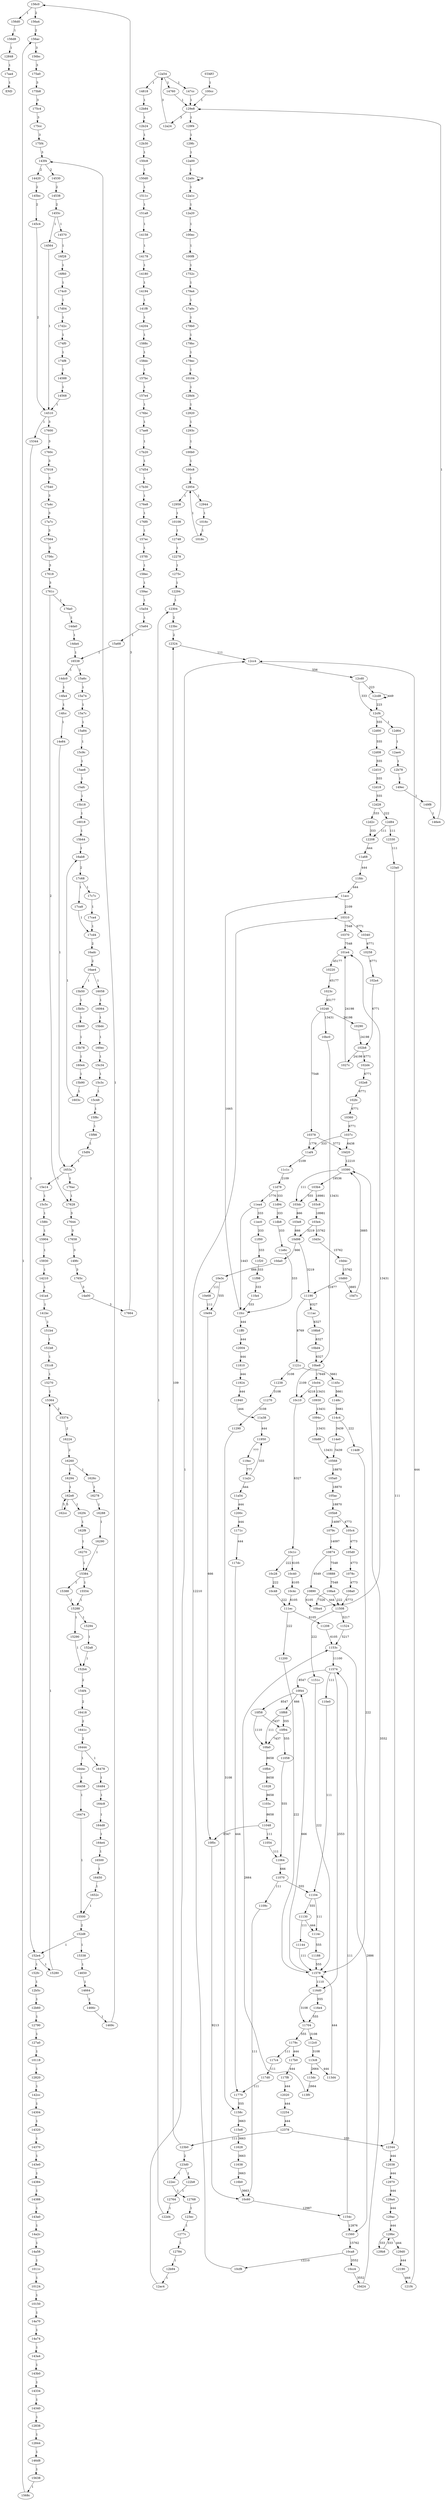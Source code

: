 digraph RAIL_CFG {
"17aa4" -> "END" [label="1"];
"12848" -> "17aa4" [label="1"];
"156c0" -> "156d0" [label="1"];
"176ac" -> "17628" [label="1"];
"1653c" -> "176ac" [label="1"];
"14e84" -> "1653c" [label="1"];
"14fcc" -> "14e84" [label="1"];
"14dc0" -> "14fa4" [label="1"];
"176a0" -> "14da0" [label="1"];
"1761c" -> "176a0" [label="1"];
"156c0" -> "156a4" [label="2"];
"14a00" -> "17664" [label="3"];
"1765c" -> "14a00" [label="3"];
"156d8" -> "12848" [label="1"];
"149fc" -> "1765c" [label="3"];
"17644" -> "17658" [label="3"];
"1761c" -> "17628" [label="2"];
"17618" -> "1761c" [label="3"];
"1756c" -> "17618" [label="3"];
"17a7c" -> "17564" [label="3"];
"17a4c" -> "17a7c" [label="3"];
"17540" -> "17a4c" [label="3"];
"17018" -> "17540" [label="3"];
"17600" -> "1760c" [label="3"];
"145c4" -> "14510" [label="2"];
"145bc" -> "145c4" [label="2"];
"14420" -> "145bc" [label="2"];
"175f4" -> "143f4" [label="3"];
"175cc" -> "175f4" [label="3"];
"175c4" -> "175cc" [label="3"];
"175b8" -> "175c4" [label="3"];
"156bc" -> "175a0" [label="3"];
"156ac" -> "156bc" [label="3"];
"1568c" -> "156ac" [label="1"];
"15638" -> "1568c" [label="1"];
"12844" -> "146d8" [label="1"];
"12838" -> "12844" [label="1"];
"14340" -> "12838" [label="1"];
"10150" -> "14a70" [label="1"];
"10124" -> "10150" [label="1"];
"1011c" -> "10124" [label="1"];
"14a2c" -> "14a58" [label="1"];
"143a0" -> "14a2c" [label="1"];
"14304" -> "14320" [label="1"];
"12820" -> "142cc" [label="1"];
"10118" -> "12820" [label="1"];
"127a0" -> "10118" [label="1"];
"12790" -> "127a0" [label="1"];
"12b5c" -> "12b60" [label="1"];
"175a0" -> "175b8" [label="3"];
"152fc" -> "12b5c" [label="1"];
"152e4" -> "152fc" [label="1"];
"14588" -> "14568" [label="1"];
"174f0" -> "174f8" [label="1"];
"17d04" -> "17d2c" [label="1"];
"16f28" -> "16f60" [label="1"];
"14570" -> "16f28" [label="1"];
"1455c" -> "14570" [label="1"];
"14538" -> "1455c" [label="2"];
"1469c" -> "143f4" [label="1"];
"1466c" -> "1469c" [label="1"];
"152d8" -> "15338" [label="1"];
"16458" -> "16474" [label="1"];
"16444" -> "1644c" [label="1"];
"14a70" -> "14a74" [label="1"];
"152a8" -> "152b4" [label="1"];
"15294" -> "152a8" [label="1"];
"15388" -> "15288" [label="1"];
"15384" -> "15388" [label="1"];
"1626c" -> "16278" [label="1"];
"152d8" -> "152e4" [label="1"];
"16450" -> "1652c" [label="1"];
"16500" -> "16450" [label="1"];
"15338" -> "14650" [label="1"];
"164e4" -> "16500" [label="1"];
"143f4" -> "14420" [label="2"];
"143a4" -> "143b0" [label="1"];
"11104" -> "1114c" [label="111"];
"11104" -> "11130" [label="555"];
"16260" -> "1626c" [label="1"];
"11070" -> "11104" [label="555"];
"123b0" -> "12324" [label="109"];
"15288" -> "15294" [label="1"];
"10f94" -> "11058" [label="555"];
"11578" -> "10f44" [label="666"];
"11940" -> "11a38" [label="444"];
"10874" -> "10888" [label="7548"];
"11048" -> "10f0c" [label="8547"];
"15c34" -> "15c3c" [label="1"];
"16288" -> "16290" [label="1"];
"1103c" -> "11048" [label="8658"];
"11028" -> "1103c" [label="8658"];
"12038" -> "12970" [label="444"];
"10f68" -> "10f94" [label="555"];
"1037c" -> "10d20" [label="6438"];
"11704" -> "112c0" [label="3108"];
"116d0" -> "11704" [label="3108"];
"1153c" -> "11574" [label="11100"];
"100b0" -> "100c8" [label="1"];
"14530" -> "14538" [label="2"];
"105ac" -> "105b8" [label="18870"];
"114c4" -> "114e0" [label="5439"];
"10c60" -> "1154c" [label="12987"];
"11e6c" -> "11fcc" [label="333"];
"15b78" -> "160e4" [label="1"];
"1148c" -> "114c4" [label="5661"];
"12a0c" -> "12a0c" [label="9"];
"12784" -> "12b94" [label="1"];
"12a54" -> "14818" [label="1"];
"1151c" -> "11578" [label="222"];
"10d98" -> "11190" [label="3219"];
"14180" -> "14194" [label="1"];
"17658" -> "149fc" [label="3"];
"10e3c" -> "10e68" [label="111"];
"12b94" -> "12ac4" [label="1"];
"16270" -> "15384" [label="1"];
"10d20" -> "10390" [label="12210"];
"1114c" -> "11188" [label="555"];
"112c0" -> "113c8" [label="3108"];
"14384" -> "14388" [label="1"];
"12ac4" -> "12cc4" [label="1"];
"103e4" -> "10d98" [label="3219"];
"10d60" -> "11190" [label="11877"];
"121f4" -> "12cc4" [label="444"];
"10e3c" -> "10e94" [label="555"];
"152e4" -> "15280" [label="1"];
"11508" -> "1151c" [label="222"];
"14da0" -> "14da4" [label="1"];
"14a58" -> "1011c" [label="1"];
"10d7c" -> "10390" [label="3885"];
"164d8" -> "164e4" [label="1"];
"12d84" -> "12330" [label="111"];
"102b8" -> "1027c" [label="24198"];
"113c8" -> "113d4" [label="444"];
"14564" -> "14510" [label="1"];
"179b0" -> "179bc" [label="1"];
"146d8" -> "15638" [label="1"];
"10d60" -> "10d7c" [label="3885"];
"16538" -> "14dc0" [label="1"];
"14204" -> "1588c" [label="1"];
"103e4" -> "10d3c" [label="15762"];
"10568" -> "105a0" [label="18870"];
"103e8" -> "10d98" [label="666"];
"12294" -> "12304" [label="1"];
"102d4" -> "102e8" [label="6771"];
"103b4" -> "103c8" [label="18981"];
"129ac" -> "129bc" [label="444"];
"10c10" -> "10c1c" [label="6327"];
"10f44" -> "10f58" [label="8547"];
"11f00" -> "11f20" [label="333"];
"1018c" -> "12954" [label="1"];
"174c0" -> "17d04" [label="1"];
"116b0" -> "10c60" [label="3663"];
"123ec" -> "1277c" [label="1"];
"113c8" -> "113dc" [label="2664"];
"10fb4" -> "11028" [label="8658"];
"15f8c" -> "15f98" [label="1"];
"11270" -> "11290" [label="3108"];
"11508" -> "11524" [label="5217"];
"113f0" -> "1153c" [label="2664"];
"15a68" -> "16538" [label="1"];
"11638" -> "116b0" [label="3663"];
"1158c" -> "115e8" [label="3663"];
"1079c" -> "10874" [label="14097"];
"117dc" -> "11770" [label="444"];
"15b18" -> "16018" [label="1"];
"117d0" -> "11770" [label="111"];
"10f94" -> "10fa0" [label="7437"];
"11704" -> "1179c" [label="555"];
"10390" -> "103b4" [label="19536"];
"11190" -> "111ac" [label="6327"];
"11290" -> "1158c" [label="3108"];
"11a54" -> "1200c" [label="444"];
"11064" -> "11070" [label="666"];
"16478" -> "16484" [label="1"];
"11a2c" -> "11950" [label="333"];
"129f4" -> "129fc" [label="1"];
"12d08" -> "12d10" [label="555"];
"12cd8" -> "12cf4" [label="223"];
"12954" -> "12958" [label="1"];
"129fc" -> "12a00" [label="1"];
"122d4" -> "12304" [label="1"];
"149f8" -> "146e4" [label="1"];
"129b8" -> "129bc" [label="333"];
"1153c" -> "11560" [label="2886"];
"174f8" -> "14588" [label="1"];
"10310" -> "10370" [label="7548"];
"14664" -> "1466c" [label="1"];
"12324" -> "12cc4" [label="111"];
"11f20" -> "11f98" [label="333"];
"1760c" -> "17018" [label="3"];
"12020" -> "12254" [label="444"];
"179a4" -> "17a0c" [label="1"];
"11a68" -> "11fdc" [label="444"];
"12958" -> "10108" [label="1"];
"12b78" -> "149ec" [label="1"];
"114e0" -> "10568" [label="5439"];
"1121c" -> "1145c" [label="5661"];
"10cf8" -> "10310" [label="12210"];
"100c8" -> "12954" [label="1"];
"16018" -> "15b44" [label="1"];
"1016c" -> "1018c" [label="1"];
"12d18" -> "12d28" [label="555"];
"15b90" -> "1603c" [label="1"];
"129bc" -> "129d0" [label="444"];
"12cd8" -> "12cd8" [label="449"];
"11208" -> "1153c" [label="6105"];
"15b60" -> "15b78" [label="1"];
"10890" -> "10ba4" [label="6105"];
"10378" -> "10d20" [label="5772"];
"11048" -> "11054" [label="111"];
"11d78" -> "11ea4" [label="1776"];
"179bc" -> "179ec" [label="1"];
"119ec" -> "11a2c" [label="777"];
"11628" -> "11638" [label="3663"];
"1200c" -> "1171c" [label="444"];
"1154c" -> "11574" [label="111"];
"164c8" -> "164d8" [label="1"];
"141f8" -> "14204" [label="1"];
"10d4c" -> "10d60" [label="15762"];
"12d2c" -> "12208" [label="333"];
"105b8" -> "1079c" [label="14097"];
"11200" -> "11578" [label="222"];
"1154c" -> "11560" [label="12876"];
"12920" -> "1293c" [label="1"];
"12330" -> "123a0" [label="111"];
"11238" -> "11270" [label="3108"];
"102fc" -> "10360" [label="6771"];
"156a4" -> "156ac" [label="2"];
"116d0" -> "116e4" [label="555"];
"15b5c" -> "15b60" [label="1"];
"11950" -> "119ec" [label="777"];
"11a2c" -> "11a54" [label="444"];
"108a4" -> "11508" [label="222"];
"12d28" -> "12d84" [label="222"];
"14a74" -> "143a4" [label="1"];
"11924" -> "11940" [label="444"];
"12d00" -> "12d08" [label="555"];
"10f58" -> "10f94" [label="7437"];
"113d4" -> "11578" [label="444"];
"11574" -> "116d0" [label="2553"];
"1293c" -> "100b0" [label="1"];
"17d2c" -> "174f0" [label="1"];
"11560" -> "10ca8" [label="15762"];
"10930" -> "1094c" [label="13431"];
"14370" -> "143e0" [label="1"];
"10390" -> "103dc" [label="111"];
"1145c" -> "1148c" [label="5661"];
"10104" -> "128d4" [label="1"];
"103dc" -> "103e8" [label="666"];
"10874" -> "10890" [label="6549"];
"129e8" -> "129f4" [label="1"];
"12278" -> "1275c" [label="1"];
"12304" -> "123bc" [label="2"];
"11524" -> "1153c" [label="5217"];
"12d84" -> "12208" [label="111"];
"11054" -> "11064" [label="111"];
"10890" -> "11508" [label="444"];
"176e8" -> "176f0" [label="1"];
"12208" -> "11a68" [label="444"];
"1644c" -> "16458" [label="1"];
"12954" -> "12944" [label="1"];
"162e8" -> "162f4" [label="1"];
"100f8" -> "1752c" [label="1"];
"1455c" -> "14564" [label="1"];
"15364" -> "15374" [label="2"];
"11130" -> "1114c" [label="444"];
"17a0c" -> "179b0" [label="1"];
"1023c" -> "10248" [label="45177"];
"12004" -> "11810" [label="444"];
"179ec" -> "10104" [label="1"];
"10360" -> "1037c" [label="6771"];
"11d94" -> "11db8" [label="333"];
"151b4" -> "151b8" [label="1"];
"12764" -> "122d4" [label="1"];
"15a54" -> "15a64" [label="1"];
"10fa0" -> "10fb4" [label="8658"];
"123a0" -> "12344" [label="111"];
"12344" -> "12038" [label="444"];
"12a1c" -> "12a20" [label="1"];
"1275c" -> "12294" [label="1"];
"11770" -> "1158c" [label="555"];
"12970" -> "129a4" [label="444"];
"10c04" -> "10930" [label="13431"];
"129bc" -> "129b8" [label="333"];
"162e8" -> "162cc" [label="5"];
"129d0" -> "12190" [label="444"];
"15df4" -> "1653c" [label="1"];
"141a4" -> "141bc" [label="1"];
"14388" -> "143a0" [label="1"];
"117b0" -> "117f8" [label="444"];
"11ff0" -> "12004" [label="444"];
"10d3c" -> "10d4c" [label="15762"];
"10370" -> "101e4" [label="7548"];
"1652c" -> "15500" [label="1"];
"10c04" -> "10c10" [label="4218"];
"129a4" -> "129ac" [label="444"];
"100ec" -> "100f8" [label="1"];
"16ab8" -> "17c68" [label="2"];
"11fdc" -> "11acc" [label="444"];
"11acc" -> "10310" [label="2109"];
"10f58" -> "10fa0" [label="1110"];
"12944" -> "1016c" [label="1"];
"103b4" -> "103dc" [label="555"];
"1171c" -> "117dc" [label="444"];
"14510" -> "17600" [label="3"];
"15b50" -> "15b5c" [label="1"];
"14568" -> "14510" [label="1"];
"12a54" -> "14760" [label="1"];
"17ca4" -> "17cd4" [label="1"];
"156d0" -> "156d8" [label="1"];
"105a0" -> "105ac" [label="18870"];
"12378" -> "12344" [label="333"];
"11190" -> "1121c" [label="8769"];
"12a00" -> "12a0c" [label="1"];
"128d4" -> "12920" [label="1"];
"10d98" -> "10da0" [label="666"];
"10378" -> "11af4" [label="1776"];
"11fcc" -> "11acc" [label="1665"];
"143e0" -> "14384" [label="1"];
"11fcc" -> "11ff0" [label="444"];
"1121c" -> "11238" [label="3108"];
"10f44" -> "10f68" [label="666"];
"12cf4" -> "12d00" [label="555"];
"15500" -> "152d8" [label="2"];
"11ea4" -> "11ec0" [label="333"];
"11188" -> "11578" [label="555"];
"15374" -> "16224" [label="2"];
"11db8" -> "11e6c" [label="333"];
"17664" -> "156c0" [label="3"];
"11ec0" -> "11f00" [label="333"];
"12cc4" -> "12cd0" [label="556"];
"11810" -> "11924" [label="444"];
"17cd4" -> "16adc" [label="2"];
"10da0" -> "10e3c" [label="666"];
"1109c" -> "10c60" [label="111"];
"14210" -> "141a4" [label="1"];
"117f8" -> "12020" [label="444"];
"12d64" -> "12ae4" [label="1"];
"12254" -> "12378" [label="444"];
"12d28" -> "12d2c" [label="333"];
"10c48" -> "111ec" [label="222"];
"11130" -> "11144" [label="111"];
"11144" -> "11578" [label="111"];
"16278" -> "16288" [label="1"];
"149ec" -> "149f8" [label="1"];
"1179c" -> "117c4" [label="111"];
"105b8" -> "105c4" [label="4773"];
"12b60" -> "12790" [label="1"];
"159ac" -> "15a54" [label="1"];
"15344" -> "152e4" [label="1"];
"15280" -> "15364" [label="1"];
"11a38" -> "11950" [label="444"];
"16484" -> "164c8" [label="1"];
"105c4" -> "105d0" [label="4773"];
"10cc4" -> "10d24" [label="3552"];
"11af4" -> "11c1c" [label="2109"];
"108a0" -> "11508" [label="4773"];
"114c4" -> "114d8" [label="222"];
"123d0" -> "122ec" [label="1"];
"154f4" -> "16418" [label="2"];
"10d24" -> "10390" [label="3552"];
"115e8" -> "11628" [label="3663"];
"114d8" -> "11578" [label="222"];
"113dc" -> "113f0" [label="2664"];
"10310" -> "10340" [label="6771"];
"10108" -> "12748" [label="1"];
"10340" -> "10258" [label="6771"];
"117c4" -> "117d0" [label="111"];
"105d0" -> "1078c" [label="4773"];
"15ae8" -> "15afc" [label="1"];
"10258" -> "102a4" [label="6771"];
"176f0" -> "157ec" [label="1"];
"15afc" -> "15b18" [label="1"];
"1027c" -> "101e4" [label="24198"];
"16290" -> "15384" [label="1"];
"15b44" -> "16ab8" [label="1"];
"143b0" -> "14334" [label="1"];
"10248" -> "10290" [label="24198"];
"116e4" -> "11704" [label="555"];
"10290" -> "102b8" [label="24198"];
"102e8" -> "102fc" [label="6771"];
"1037c" -> "11af4" [label="333"];
"12a20" -> "100ec" [label="1"];
"10e68" -> "10e94" [label="111"];
"10ca8" -> "10cc4" [label="3552"];
"111ac" -> "108b8" [label="6327"];
"108b8" -> "10bd4" [label="6327"];
"14da4" -> "16538" [label="1"];
"START" -> "100cc" [label="1"];
"10bd4" -> "10be8" [label="6327"];
"10be8" -> "10c04" [label="17649"];
"17564" -> "1756c" [label="3"];
"1094c" -> "10b88" [label="13431"];
"12a0c" -> "12a1c" [label="1"];
"141bc" -> "151b4" [label="1"];
"123bc" -> "12324" [label="2"];
"10b88" -> "10568" [label="13431"];
"108a4" -> "10ba4" [label="7326"];
"16f60" -> "174c0" [label="1"];
"102b8" -> "102d4" [label="6771"];
"10ba4" -> "101e4" [label="13431"];
"12cf4" -> "12d64" [label="1"];
"14510" -> "15344" [label="1"];
"16ae4" -> "15b50" [label="1"];
"10248" -> "10bc0" [label="13431"];
"100cc" -> "129e8" [label="1"];
"12cd0" -> "12cf4" [label="333"];
"10be8" -> "10c10" [label="2109"];
"10888" -> "108a4" [label="7548"];
"10c1c" -> "10c40" [label="6105"];
"11574" -> "10f44" [label="8547"];
"16064" -> "15bdc" [label="1"];
"10c40" -> "10c4c" [label="6105"];
"10c4c" -> "111ec" [label="6105"];
"111ec" -> "11208" [label="6105"];
"176bc" -> "17ae8" [label="1"];
"10c1c" -> "10c28" [label="222"];
"12d10" -> "12d18" [label="555"];
"10c28" -> "10c48" [label="222"];
"1179c" -> "117b0" [label="444"];
"15290" -> "152b4" [label="1"];
"11c1c" -> "11d78" [label="2109"];
"111ec" -> "11200" [label="222"];
"10f68" -> "10fa0" [label="111"];
"11070" -> "1109c" [label="111"];
"17628" -> "17644" [label="3"];
"11574" -> "110e0" [label="111"];
"10ca8" -> "10cf8" [label="12210"];
"110e0" -> "11104" [label="111"];
"10220" -> "1023c" [label="45177"];
"16444" -> "16478" [label="1"];
"12378" -> "123b0" [label="111"];
"14650" -> "14664" [label="1"];
"150d0" -> "1511c" [label="1"];
"1752c" -> "179a4" [label="1"];
"123b0" -> "123d0" [label="2"];
"16538" -> "15a6c" [label="1"];
"123d0" -> "122b8" [label="1"];
"122ec" -> "12768" [label="1"];
"12768" -> "123ec" [label="1"];
"17b20" -> "17d54" [label="1"];
"11fa4" -> "11fcc" [label="333"];
"1277c" -> "12784" [label="1"];
"103c8" -> "103e4" [label="18981"];
"12ae4" -> "12b78" [label="1"];
"16474" -> "15500" [label="1"];
"1588c" -> "158dc" [label="1"];
"158fc" -> "15904" [label="1"];
"15f98" -> "15df4" [label="1"];
"146e4" -> "129e8" [label="1"];
"129e8" -> "12a24" [label="3"];
"102a4" -> "102b8" [label="6771"];
"12a24" -> "12a54" [label="3"];
"11ea4" -> "11fcc" [label="1443"];
"11f98" -> "11fa4" [label="333"];
"14760" -> "129e8" [label="1"];
"101e4" -> "10220" [label="45177"];
"14818" -> "12b84" [label="1"];
"10f0c" -> "10c60" [label="9213"];
"12b84" -> "12b24" [label="1"];
"122b8" -> "12764" [label="1"];
"12b24" -> "12b30" [label="1"];
"1511c" -> "151a8" [label="1"];
"151a8" -> "14158" [label="1"];
"10bc0" -> "10be8" [label="13431"];
"14158" -> "14178" [label="1"];
"14178" -> "14180" [label="1"];
"143f4" -> "14530" [label="2"];
"157bc" -> "157e4" [label="1"];
"157e4" -> "176bc" [label="1"];
"11058" -> "11064" [label="555"];
"17ae8" -> "17b20" [label="1"];
"17d54" -> "17b30" [label="1"];
"17b30" -> "176e8" [label="1"];
"157ec" -> "157f0" [label="1"];
"147cc" -> "129e8" [label="1"];
"16260" -> "16294" [label="1"];
"157f0" -> "158ec" [label="1"];
"158ec" -> "159ac" [label="1"];
"15a6c" -> "15a74" [label="1"];
"15bdc" -> "160ec" [label="1"];
"15a74" -> "15a7c" [label="1"];
"142cc" -> "14304" [label="1"];
"15554" -> "15288" [label="1"];
"12a54" -> "147cc" [label="1"];
"15a7c" -> "15a84" [label="1"];
"15a84" -> "15c9c" [label="1"];
"15c9c" -> "15ae8" [label="1"];
"17c68" -> "17c7c" [label="1"];
"17c7c" -> "17ca4" [label="1"];
"16adc" -> "16ae4" [label="2"];
"15904" -> "15930" [label="1"];
"12cd0" -> "12cd8" [label="223"];
"160e4" -> "15b90" [label="1"];
"1603c" -> "16ab8" [label="1"];
"17c68" -> "17ca8" [label="1"];
"17ca8" -> "17cd4" [label="1"];
"16ae4" -> "16058" [label="1"];
"12190" -> "121f4" [label="444"];
"16058" -> "16064" [label="1"];
"160ec" -> "15c34" [label="1"];
"14320" -> "14370" [label="1"];
"158dc" -> "157bc" [label="1"];
"151c8" -> "15270" [label="1"];
"15c3c" -> "15c48" [label="1"];
"10248" -> "10378" [label="7548"];
"15c48" -> "15f8c" [label="1"];
"10e94" -> "10f0c" [label="666"];
"1653c" -> "15e14" [label="1"];
"150c8" -> "150d0" [label="1"];
"12b30" -> "150c8" [label="1"];
"15e14" -> "15c5c" [label="1"];
"15270" -> "15364" [label="1"];
"162f8" -> "16270" [label="1"];
"15c5c" -> "158fc" [label="1"];
"15930" -> "14210" [label="1"];
"14fa4" -> "14fcc" [label="1"];
"14194" -> "141f8" [label="1"];
"16294" -> "162e8" [label="1"];
"151b8" -> "151c8" [label="1"];
"16224" -> "16260" [label="2"];
"11d78" -> "11d94" [label="333"];
"1078c" -> "108a0" [label="4773"];
"162cc" -> "162e8" [label="5"];
"162f4" -> "162f8" [label="1"];
"15384" -> "15554" [label="1"];
"15288" -> "15290" [label="1"];
"14334" -> "14340" [label="1"];
"152b4" -> "154f4" [label="2"];
"11578" -> "116d0" [label="1110"];
"16418" -> "1641c" [label="2"];
"12748" -> "12278" [label="1"];
"15a64" -> "15a68" [label="1"];
"1641c" -> "16444" [label="2"];
}
